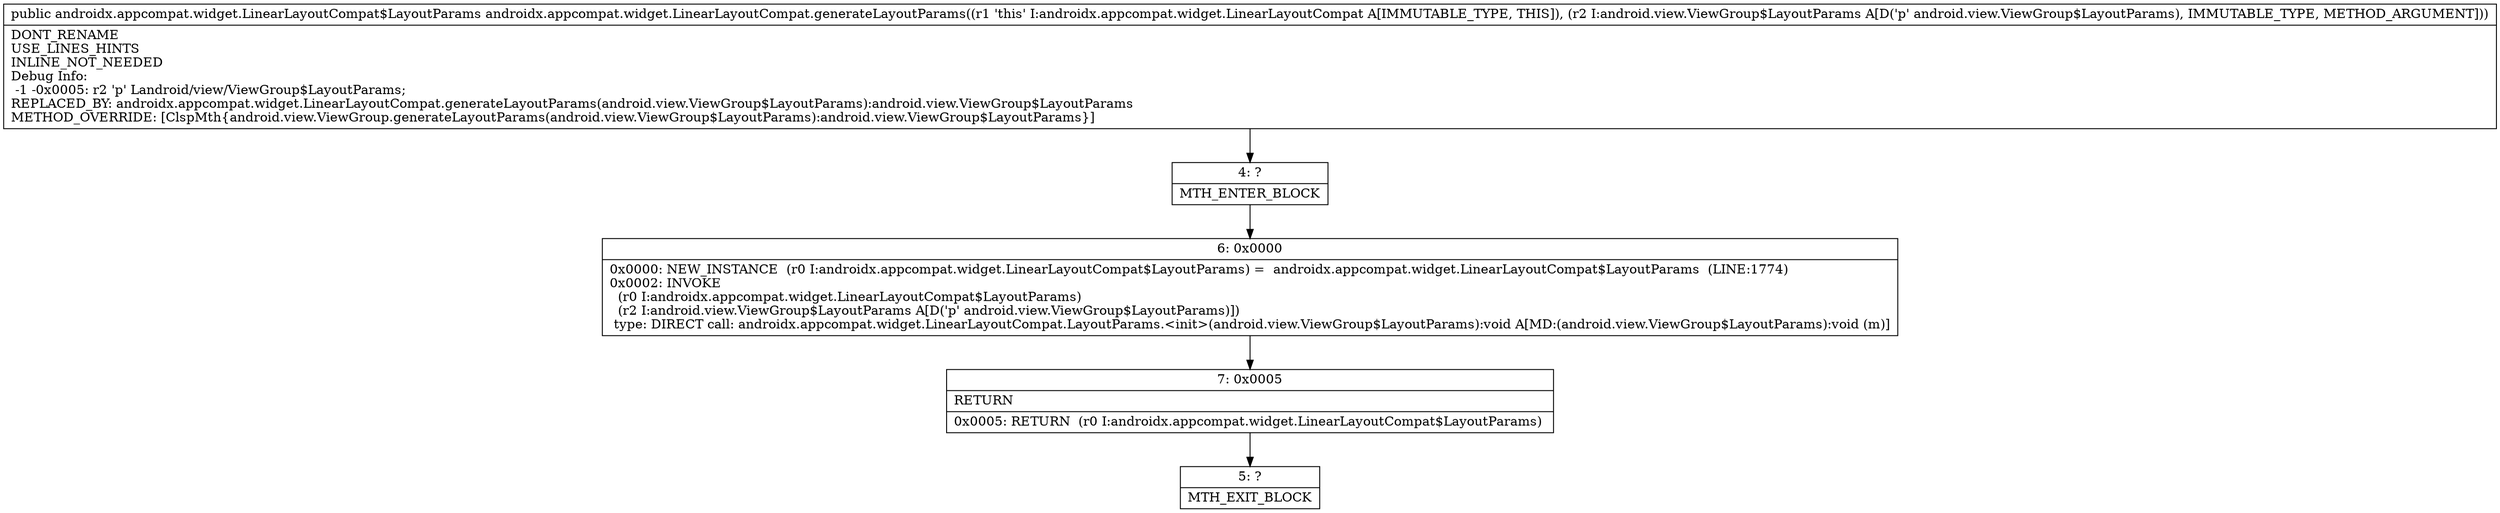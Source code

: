 digraph "CFG forandroidx.appcompat.widget.LinearLayoutCompat.generateLayoutParams(Landroid\/view\/ViewGroup$LayoutParams;)Landroidx\/appcompat\/widget\/LinearLayoutCompat$LayoutParams;" {
Node_4 [shape=record,label="{4\:\ ?|MTH_ENTER_BLOCK\l}"];
Node_6 [shape=record,label="{6\:\ 0x0000|0x0000: NEW_INSTANCE  (r0 I:androidx.appcompat.widget.LinearLayoutCompat$LayoutParams) =  androidx.appcompat.widget.LinearLayoutCompat$LayoutParams  (LINE:1774)\l0x0002: INVOKE  \l  (r0 I:androidx.appcompat.widget.LinearLayoutCompat$LayoutParams)\l  (r2 I:android.view.ViewGroup$LayoutParams A[D('p' android.view.ViewGroup$LayoutParams)])\l type: DIRECT call: androidx.appcompat.widget.LinearLayoutCompat.LayoutParams.\<init\>(android.view.ViewGroup$LayoutParams):void A[MD:(android.view.ViewGroup$LayoutParams):void (m)]\l}"];
Node_7 [shape=record,label="{7\:\ 0x0005|RETURN\l|0x0005: RETURN  (r0 I:androidx.appcompat.widget.LinearLayoutCompat$LayoutParams) \l}"];
Node_5 [shape=record,label="{5\:\ ?|MTH_EXIT_BLOCK\l}"];
MethodNode[shape=record,label="{public androidx.appcompat.widget.LinearLayoutCompat$LayoutParams androidx.appcompat.widget.LinearLayoutCompat.generateLayoutParams((r1 'this' I:androidx.appcompat.widget.LinearLayoutCompat A[IMMUTABLE_TYPE, THIS]), (r2 I:android.view.ViewGroup$LayoutParams A[D('p' android.view.ViewGroup$LayoutParams), IMMUTABLE_TYPE, METHOD_ARGUMENT]))  | DONT_RENAME\lUSE_LINES_HINTS\lINLINE_NOT_NEEDED\lDebug Info:\l  \-1 \-0x0005: r2 'p' Landroid\/view\/ViewGroup$LayoutParams;\lREPLACED_BY: androidx.appcompat.widget.LinearLayoutCompat.generateLayoutParams(android.view.ViewGroup$LayoutParams):android.view.ViewGroup$LayoutParams\lMETHOD_OVERRIDE: [ClspMth\{android.view.ViewGroup.generateLayoutParams(android.view.ViewGroup$LayoutParams):android.view.ViewGroup$LayoutParams\}]\l}"];
MethodNode -> Node_4;Node_4 -> Node_6;
Node_6 -> Node_7;
Node_7 -> Node_5;
}

